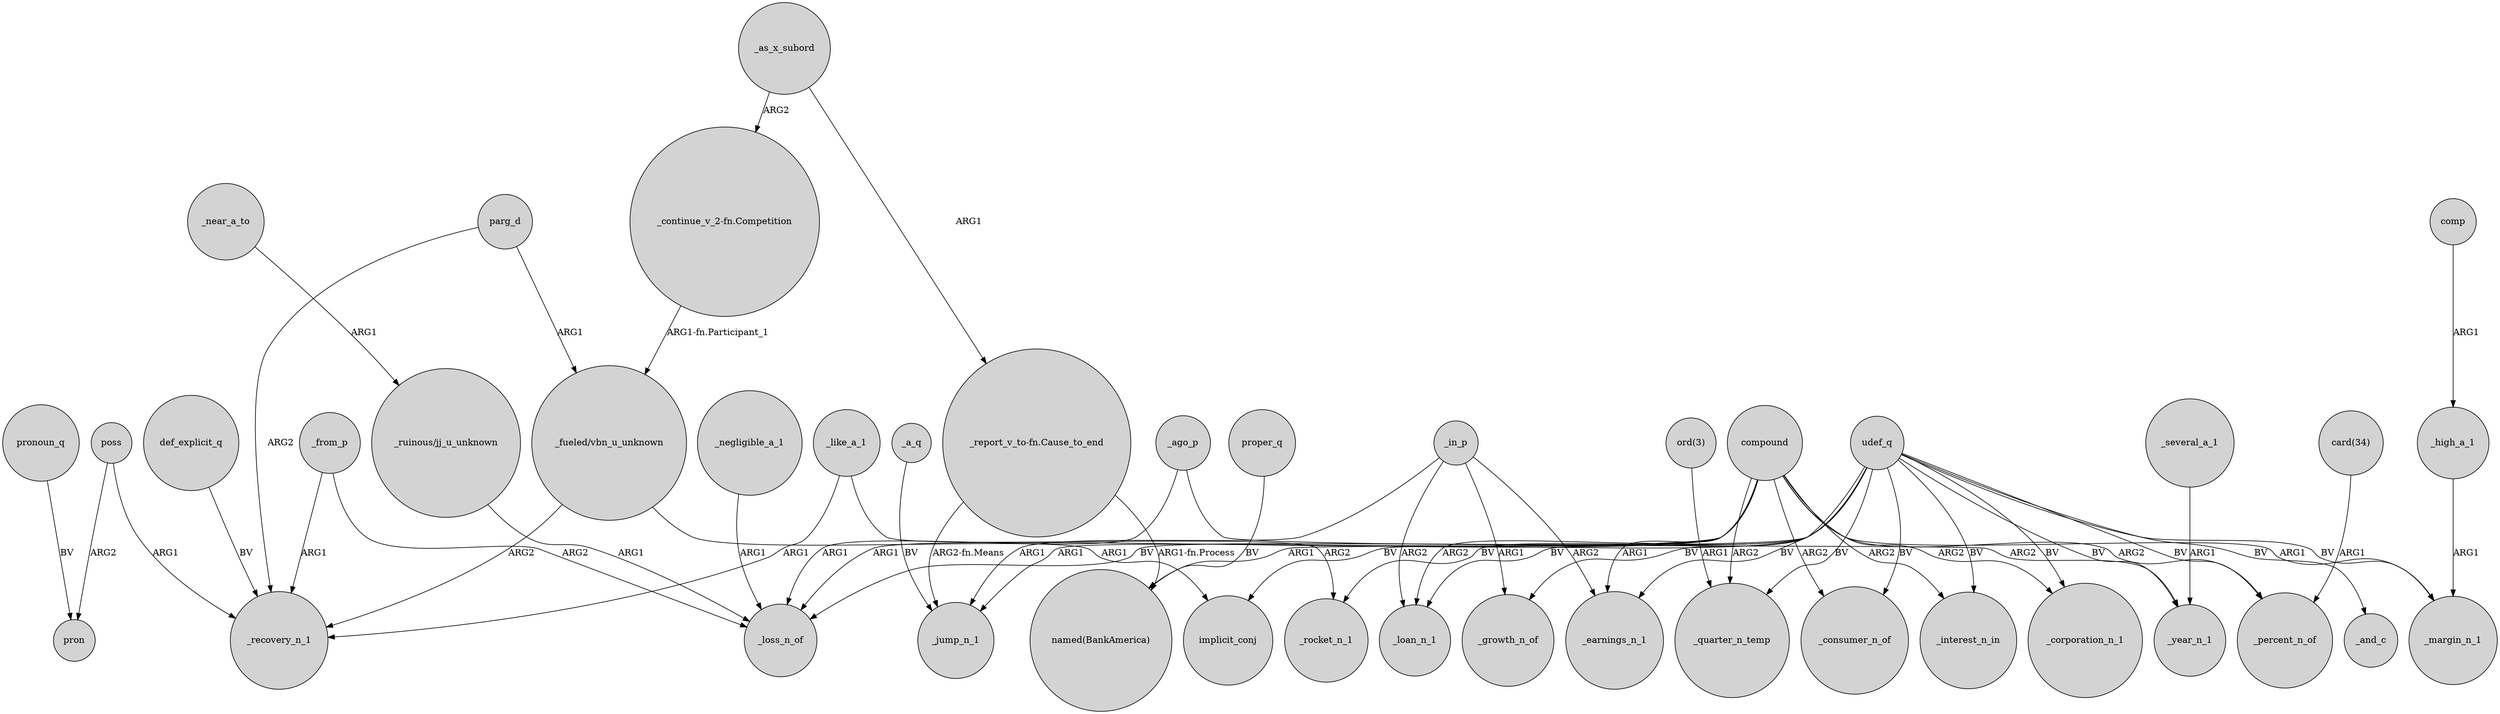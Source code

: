 digraph {
	node [shape=circle style=filled]
	parg_d -> _recovery_n_1 [label=ARG2]
	compound -> _margin_n_1 [label=ARG1]
	_a_q -> _jump_n_1 [label=BV]
	"ord(3)" -> _quarter_n_temp [label=ARG1]
	_from_p -> _loss_n_of [label=ARG2]
	_ago_p -> _loss_n_of [label=ARG1]
	compound -> "named(BankAmerica)" [label=ARG1]
	_in_p -> _growth_n_of [label=ARG1]
	udef_q -> _loan_n_1 [label=BV]
	_in_p -> _jump_n_1 [label=ARG1]
	udef_q -> _margin_n_1 [label=BV]
	"card(34)" -> _percent_n_of [label=ARG1]
	proper_q -> "named(BankAmerica)" [label=BV]
	udef_q -> _rocket_n_1 [label=BV]
	_like_a_1 -> _recovery_n_1 [label=ARG1]
	"_continue_v_2-fn.Competition" -> "_fueled/vbn_u_unknown" [label="ARG1-fn.Participant_1"]
	udef_q -> _and_c [label=BV]
	_in_p -> _earnings_n_1 [label=ARG2]
	pronoun_q -> pron [label=BV]
	"_ruinous/jj_u_unknown" -> _loss_n_of [label=ARG1]
	poss -> pron [label=ARG2]
	compound -> _loss_n_of [label=ARG1]
	compound -> _quarter_n_temp [label=ARG2]
	udef_q -> _earnings_n_1 [label=BV]
	udef_q -> _percent_n_of [label=BV]
	_in_p -> _loan_n_1 [label=ARG2]
	parg_d -> "_fueled/vbn_u_unknown" [label=ARG1]
	comp -> _high_a_1 [label=ARG1]
	"_fueled/vbn_u_unknown" -> implicit_conj [label=ARG1]
	udef_q -> _loss_n_of [label=BV]
	compound -> _percent_n_of [label=ARG2]
	_high_a_1 -> _margin_n_1 [label=ARG1]
	"_fueled/vbn_u_unknown" -> _recovery_n_1 [label=ARG2]
	_negligible_a_1 -> _loss_n_of [label=ARG1]
	_several_a_1 -> _year_n_1 [label=ARG1]
	"_report_v_to-fn.Cause_to_end" -> "named(BankAmerica)" [label="ARG1-fn.Process"]
	_from_p -> _recovery_n_1 [label=ARG1]
	udef_q -> _growth_n_of [label=BV]
	udef_q -> _quarter_n_temp [label=BV]
	_ago_p -> _year_n_1 [label=ARG2]
	compound -> _corporation_n_1 [label=ARG2]
	udef_q -> _corporation_n_1 [label=BV]
	udef_q -> _interest_n_in [label=BV]
	udef_q -> _consumer_n_of [label=BV]
	compound -> _consumer_n_of [label=ARG2]
	udef_q -> _year_n_1 [label=BV]
	"_report_v_to-fn.Cause_to_end" -> _jump_n_1 [label="ARG2-fn.Means"]
	_near_a_to -> "_ruinous/jj_u_unknown" [label=ARG1]
	compound -> _earnings_n_1 [label=ARG1]
	poss -> _recovery_n_1 [label=ARG1]
	_like_a_1 -> _rocket_n_1 [label=ARG2]
	udef_q -> implicit_conj [label=BV]
	_as_x_subord -> "_continue_v_2-fn.Competition" [label=ARG2]
	compound -> _jump_n_1 [label=ARG1]
	_as_x_subord -> "_report_v_to-fn.Cause_to_end" [label=ARG1]
	compound -> _loan_n_1 [label=ARG2]
	compound -> _interest_n_in [label=ARG2]
	def_explicit_q -> _recovery_n_1 [label=BV]
}

